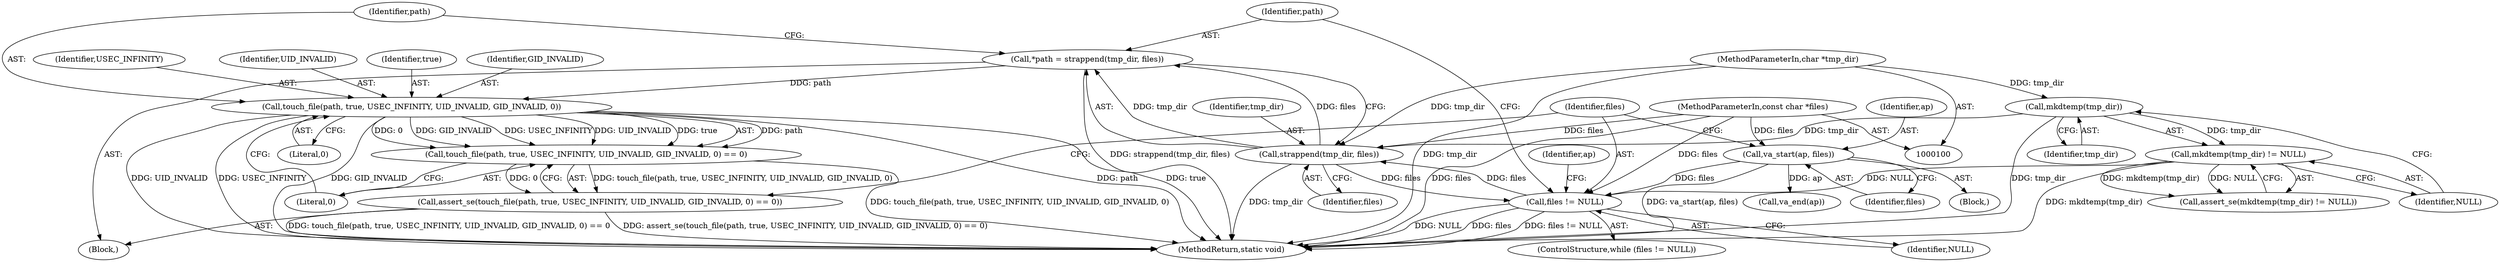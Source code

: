 digraph "1_systemd_ee735086f8670be1591fa9593e80dd60163a7a2f_3@pointer" {
"1000126" [label="(Call,touch_file(path, true, USEC_INFINITY, UID_INVALID, GID_INVALID, 0))"];
"1000119" [label="(Call,*path = strappend(tmp_dir, files))"];
"1000121" [label="(Call,strappend(tmp_dir, files))"];
"1000107" [label="(Call,mkdtemp(tmp_dir))"];
"1000101" [label="(MethodParameterIn,char *tmp_dir)"];
"1000114" [label="(Call,files != NULL)"];
"1000110" [label="(Call,va_start(ap, files))"];
"1000102" [label="(MethodParameterIn,const char *files)"];
"1000106" [label="(Call,mkdtemp(tmp_dir) != NULL)"];
"1000125" [label="(Call,touch_file(path, true, USEC_INFINITY, UID_INVALID, GID_INVALID, 0) == 0)"];
"1000124" [label="(Call,assert_se(touch_file(path, true, USEC_INFINITY, UID_INVALID, GID_INVALID, 0) == 0))"];
"1000125" [label="(Call,touch_file(path, true, USEC_INFINITY, UID_INVALID, GID_INVALID, 0) == 0)"];
"1000105" [label="(Call,assert_se(mkdtemp(tmp_dir) != NULL))"];
"1000123" [label="(Identifier,files)"];
"1000122" [label="(Identifier,tmp_dir)"];
"1000127" [label="(Identifier,path)"];
"1000136" [label="(MethodReturn,static void)"];
"1000114" [label="(Call,files != NULL)"];
"1000112" [label="(Identifier,files)"];
"1000106" [label="(Call,mkdtemp(tmp_dir) != NULL)"];
"1000129" [label="(Identifier,USEC_INFINITY)"];
"1000103" [label="(Block,)"];
"1000109" [label="(Identifier,NULL)"];
"1000126" [label="(Call,touch_file(path, true, USEC_INFINITY, UID_INVALID, GID_INVALID, 0))"];
"1000119" [label="(Call,*path = strappend(tmp_dir, files))"];
"1000110" [label="(Call,va_start(ap, files))"];
"1000124" [label="(Call,assert_se(touch_file(path, true, USEC_INFINITY, UID_INVALID, GID_INVALID, 0) == 0))"];
"1000113" [label="(ControlStructure,while (files != NULL))"];
"1000117" [label="(Block,)"];
"1000120" [label="(Identifier,path)"];
"1000130" [label="(Identifier,UID_INVALID)"];
"1000108" [label="(Identifier,tmp_dir)"];
"1000134" [label="(Call,va_end(ap))"];
"1000121" [label="(Call,strappend(tmp_dir, files))"];
"1000115" [label="(Identifier,files)"];
"1000132" [label="(Literal,0)"];
"1000135" [label="(Identifier,ap)"];
"1000116" [label="(Identifier,NULL)"];
"1000133" [label="(Literal,0)"];
"1000128" [label="(Identifier,true)"];
"1000102" [label="(MethodParameterIn,const char *files)"];
"1000101" [label="(MethodParameterIn,char *tmp_dir)"];
"1000111" [label="(Identifier,ap)"];
"1000107" [label="(Call,mkdtemp(tmp_dir))"];
"1000131" [label="(Identifier,GID_INVALID)"];
"1000126" -> "1000125"  [label="AST: "];
"1000126" -> "1000132"  [label="CFG: "];
"1000127" -> "1000126"  [label="AST: "];
"1000128" -> "1000126"  [label="AST: "];
"1000129" -> "1000126"  [label="AST: "];
"1000130" -> "1000126"  [label="AST: "];
"1000131" -> "1000126"  [label="AST: "];
"1000132" -> "1000126"  [label="AST: "];
"1000133" -> "1000126"  [label="CFG: "];
"1000126" -> "1000136"  [label="DDG: path"];
"1000126" -> "1000136"  [label="DDG: true"];
"1000126" -> "1000136"  [label="DDG: UID_INVALID"];
"1000126" -> "1000136"  [label="DDG: USEC_INFINITY"];
"1000126" -> "1000136"  [label="DDG: GID_INVALID"];
"1000126" -> "1000125"  [label="DDG: path"];
"1000126" -> "1000125"  [label="DDG: 0"];
"1000126" -> "1000125"  [label="DDG: GID_INVALID"];
"1000126" -> "1000125"  [label="DDG: USEC_INFINITY"];
"1000126" -> "1000125"  [label="DDG: UID_INVALID"];
"1000126" -> "1000125"  [label="DDG: true"];
"1000119" -> "1000126"  [label="DDG: path"];
"1000119" -> "1000117"  [label="AST: "];
"1000119" -> "1000121"  [label="CFG: "];
"1000120" -> "1000119"  [label="AST: "];
"1000121" -> "1000119"  [label="AST: "];
"1000127" -> "1000119"  [label="CFG: "];
"1000119" -> "1000136"  [label="DDG: strappend(tmp_dir, files)"];
"1000121" -> "1000119"  [label="DDG: tmp_dir"];
"1000121" -> "1000119"  [label="DDG: files"];
"1000121" -> "1000123"  [label="CFG: "];
"1000122" -> "1000121"  [label="AST: "];
"1000123" -> "1000121"  [label="AST: "];
"1000121" -> "1000136"  [label="DDG: tmp_dir"];
"1000121" -> "1000114"  [label="DDG: files"];
"1000107" -> "1000121"  [label="DDG: tmp_dir"];
"1000101" -> "1000121"  [label="DDG: tmp_dir"];
"1000114" -> "1000121"  [label="DDG: files"];
"1000102" -> "1000121"  [label="DDG: files"];
"1000107" -> "1000106"  [label="AST: "];
"1000107" -> "1000108"  [label="CFG: "];
"1000108" -> "1000107"  [label="AST: "];
"1000109" -> "1000107"  [label="CFG: "];
"1000107" -> "1000136"  [label="DDG: tmp_dir"];
"1000107" -> "1000106"  [label="DDG: tmp_dir"];
"1000101" -> "1000107"  [label="DDG: tmp_dir"];
"1000101" -> "1000100"  [label="AST: "];
"1000101" -> "1000136"  [label="DDG: tmp_dir"];
"1000114" -> "1000113"  [label="AST: "];
"1000114" -> "1000116"  [label="CFG: "];
"1000115" -> "1000114"  [label="AST: "];
"1000116" -> "1000114"  [label="AST: "];
"1000120" -> "1000114"  [label="CFG: "];
"1000135" -> "1000114"  [label="CFG: "];
"1000114" -> "1000136"  [label="DDG: files != NULL"];
"1000114" -> "1000136"  [label="DDG: NULL"];
"1000114" -> "1000136"  [label="DDG: files"];
"1000110" -> "1000114"  [label="DDG: files"];
"1000102" -> "1000114"  [label="DDG: files"];
"1000106" -> "1000114"  [label="DDG: NULL"];
"1000110" -> "1000103"  [label="AST: "];
"1000110" -> "1000112"  [label="CFG: "];
"1000111" -> "1000110"  [label="AST: "];
"1000112" -> "1000110"  [label="AST: "];
"1000115" -> "1000110"  [label="CFG: "];
"1000110" -> "1000136"  [label="DDG: va_start(ap, files)"];
"1000102" -> "1000110"  [label="DDG: files"];
"1000110" -> "1000134"  [label="DDG: ap"];
"1000102" -> "1000100"  [label="AST: "];
"1000102" -> "1000136"  [label="DDG: files"];
"1000106" -> "1000105"  [label="AST: "];
"1000106" -> "1000109"  [label="CFG: "];
"1000109" -> "1000106"  [label="AST: "];
"1000105" -> "1000106"  [label="CFG: "];
"1000106" -> "1000136"  [label="DDG: mkdtemp(tmp_dir)"];
"1000106" -> "1000105"  [label="DDG: mkdtemp(tmp_dir)"];
"1000106" -> "1000105"  [label="DDG: NULL"];
"1000125" -> "1000124"  [label="AST: "];
"1000125" -> "1000133"  [label="CFG: "];
"1000133" -> "1000125"  [label="AST: "];
"1000124" -> "1000125"  [label="CFG: "];
"1000125" -> "1000136"  [label="DDG: touch_file(path, true, USEC_INFINITY, UID_INVALID, GID_INVALID, 0)"];
"1000125" -> "1000124"  [label="DDG: touch_file(path, true, USEC_INFINITY, UID_INVALID, GID_INVALID, 0)"];
"1000125" -> "1000124"  [label="DDG: 0"];
"1000124" -> "1000117"  [label="AST: "];
"1000115" -> "1000124"  [label="CFG: "];
"1000124" -> "1000136"  [label="DDG: touch_file(path, true, USEC_INFINITY, UID_INVALID, GID_INVALID, 0) == 0"];
"1000124" -> "1000136"  [label="DDG: assert_se(touch_file(path, true, USEC_INFINITY, UID_INVALID, GID_INVALID, 0) == 0)"];
}
